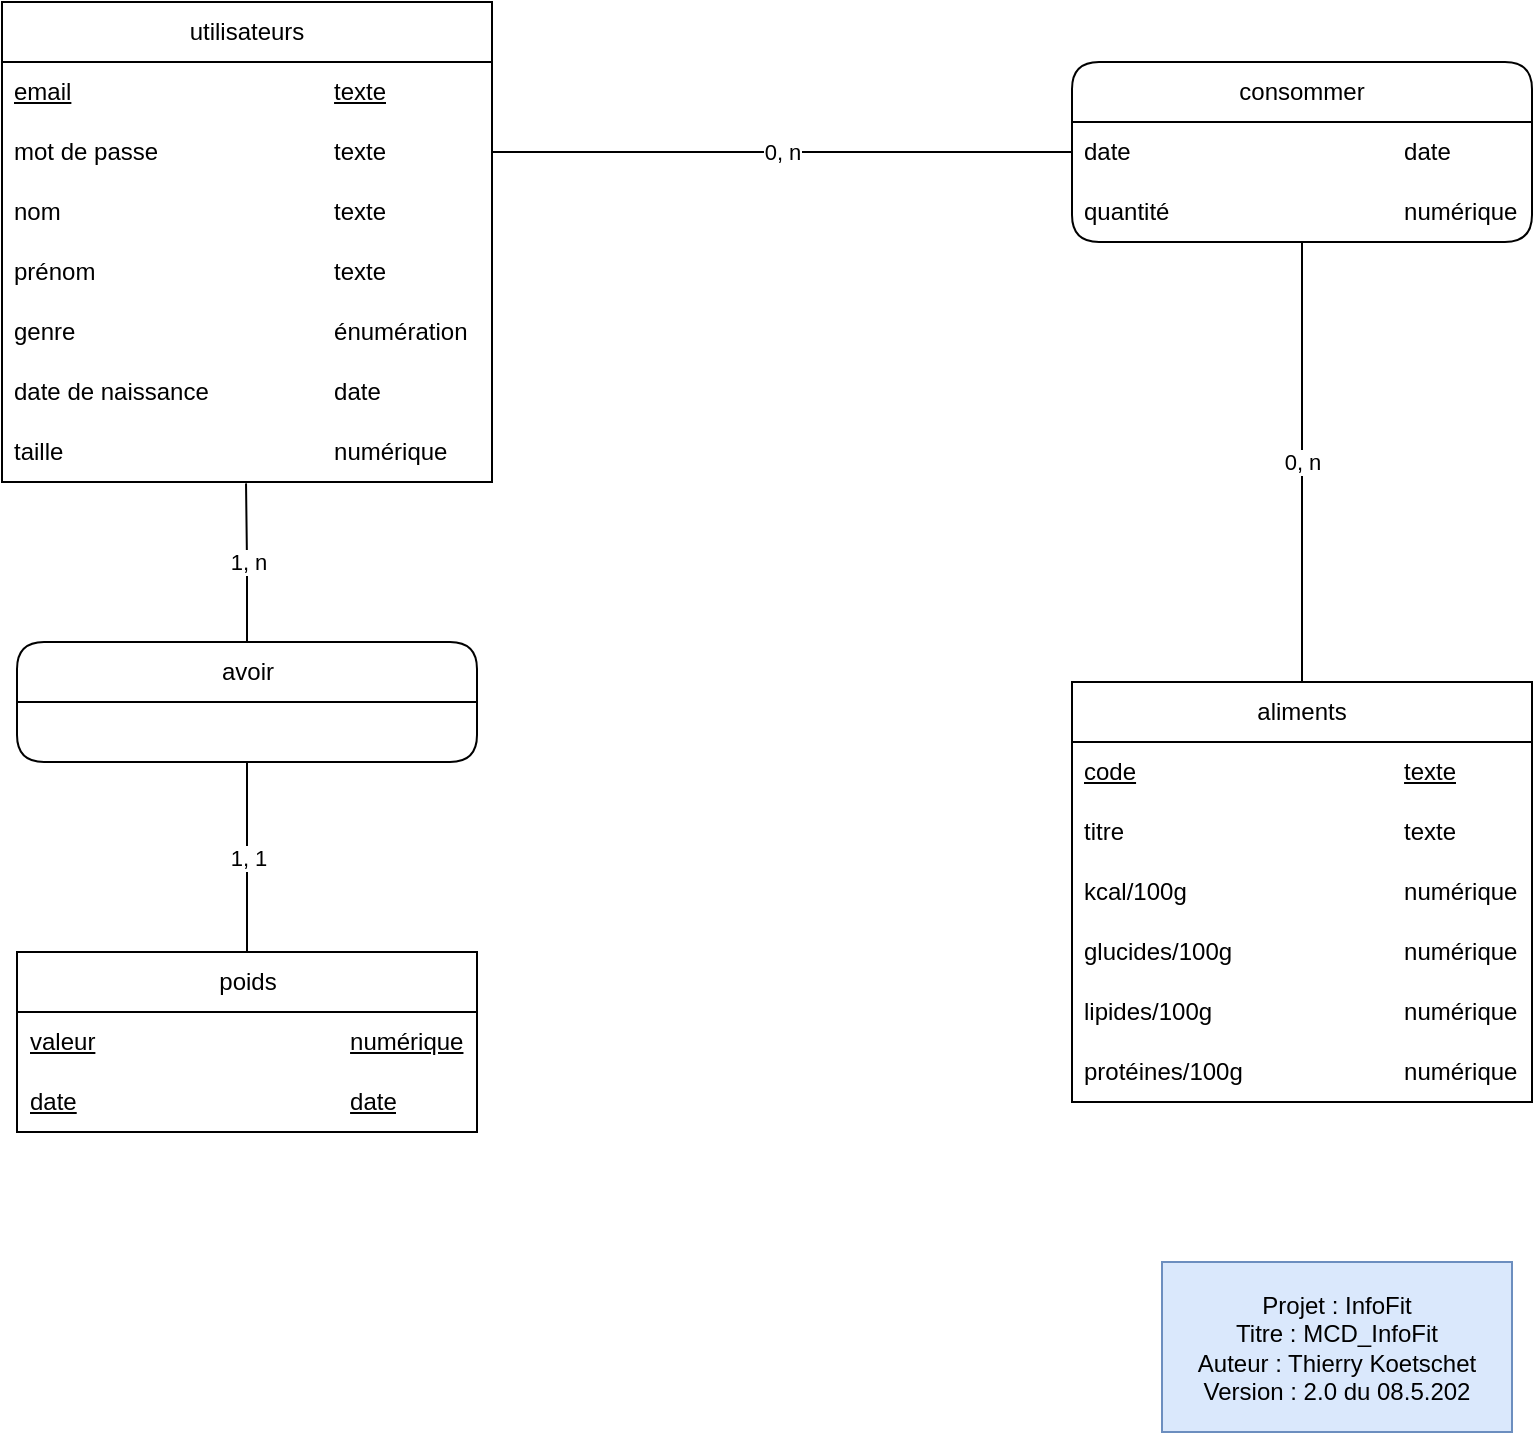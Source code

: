 <mxfile version="20.7.4" type="device"><diagram id="T7R_NI1Sjjo1fiQGlqZj" name="Page-1"><mxGraphModel dx="1195" dy="703" grid="1" gridSize="10" guides="1" tooltips="1" connect="1" arrows="1" fold="1" page="1" pageScale="1" pageWidth="827" pageHeight="1169" math="0" shadow="0"><root><mxCell id="0"/><mxCell id="1" parent="0"/><mxCell id="Z9Sm-kE2324cIT1AKY1O-6" value="aliments" style="swimlane;fontStyle=0;childLayout=stackLayout;horizontal=1;startSize=30;horizontalStack=0;resizeParent=1;resizeParentMax=0;resizeLast=0;collapsible=1;marginBottom=0;whiteSpace=wrap;html=1;" parent="1" vertex="1"><mxGeometry x="555" y="360" width="230" height="210" as="geometry"/></mxCell><mxCell id="Z9Sm-kE2324cIT1AKY1O-20" value="code&lt;span style=&quot;white-space: pre;&quot;&gt;&#9;&lt;/span&gt;&lt;span style=&quot;white-space: pre;&quot;&gt;&#9;&lt;/span&gt;&lt;span style=&quot;white-space: pre;&quot;&gt;&#9;&lt;/span&gt;&lt;span style=&quot;white-space: pre;&quot;&gt;&#9;&lt;/span&gt;&lt;span style=&quot;white-space: pre;&quot;&gt;&#9;&lt;/span&gt;texte" style="text;strokeColor=none;fillColor=none;align=left;verticalAlign=middle;spacingLeft=4;spacingRight=4;overflow=hidden;points=[[0,0.5],[1,0.5]];portConstraint=eastwest;rotatable=0;whiteSpace=wrap;html=1;fontStyle=4" parent="Z9Sm-kE2324cIT1AKY1O-6" vertex="1"><mxGeometry y="30" width="230" height="30" as="geometry"/></mxCell><mxCell id="Z9Sm-kE2324cIT1AKY1O-7" value="titre&lt;span style=&quot;white-space: pre;&quot;&gt;&#9;&lt;/span&gt;&lt;span style=&quot;white-space: pre;&quot;&gt;&#9;&lt;/span&gt;&lt;span style=&quot;white-space: pre;&quot;&gt;&#9;&lt;/span&gt;&lt;span style=&quot;white-space: pre;&quot;&gt;&#9;&lt;/span&gt;&lt;span style=&quot;white-space: pre;&quot;&gt;&#9;&lt;/span&gt;&lt;span style=&quot;white-space: pre;&quot;&gt;&#9;&lt;/span&gt;texte" style="text;strokeColor=none;fillColor=none;align=left;verticalAlign=middle;spacingLeft=4;spacingRight=4;overflow=hidden;points=[[0,0.5],[1,0.5]];portConstraint=eastwest;rotatable=0;whiteSpace=wrap;html=1;fontStyle=0" parent="Z9Sm-kE2324cIT1AKY1O-6" vertex="1"><mxGeometry y="60" width="230" height="30" as="geometry"/></mxCell><mxCell id="Z9Sm-kE2324cIT1AKY1O-9" value="kcal/100g&lt;span style=&quot;white-space: pre;&quot;&gt;&#9;&lt;/span&gt;&lt;span style=&quot;white-space: pre;&quot;&gt;&#9;&lt;/span&gt;&lt;span style=&quot;white-space: pre;&quot;&gt;&#9;&lt;/span&gt;&lt;span style=&quot;white-space: pre;&quot;&gt;&#9;&lt;/span&gt;&lt;span style=&quot;white-space: pre;&quot;&gt;&#9;&lt;/span&gt;numérique" style="text;strokeColor=none;fillColor=none;align=left;verticalAlign=middle;spacingLeft=4;spacingRight=4;overflow=hidden;points=[[0,0.5],[1,0.5]];portConstraint=eastwest;rotatable=0;whiteSpace=wrap;html=1;" parent="Z9Sm-kE2324cIT1AKY1O-6" vertex="1"><mxGeometry y="90" width="230" height="30" as="geometry"/></mxCell><mxCell id="Z9Sm-kE2324cIT1AKY1O-10" value="glucides/100g&lt;span style=&quot;white-space: pre;&quot;&gt;&#9;&lt;/span&gt;&lt;span style=&quot;white-space: pre;&quot;&gt;&#9;&lt;/span&gt;&lt;span style=&quot;white-space: pre;&quot;&gt;&#9;&lt;/span&gt;&lt;span style=&quot;white-space: pre;&quot;&gt;&#9;&lt;/span&gt;numérique" style="text;strokeColor=none;fillColor=none;align=left;verticalAlign=middle;spacingLeft=4;spacingRight=4;overflow=hidden;points=[[0,0.5],[1,0.5]];portConstraint=eastwest;rotatable=0;whiteSpace=wrap;html=1;" parent="Z9Sm-kE2324cIT1AKY1O-6" vertex="1"><mxGeometry y="120" width="230" height="30" as="geometry"/></mxCell><mxCell id="Z9Sm-kE2324cIT1AKY1O-11" value="lipides/100g&lt;span style=&quot;white-space: pre;&quot;&gt;&#9;&lt;/span&gt;&lt;span style=&quot;white-space: pre;&quot;&gt;&#9;&lt;/span&gt;&lt;span style=&quot;white-space: pre;&quot;&gt;&#9;&lt;/span&gt;&lt;span style=&quot;white-space: pre;&quot;&gt;&#9;&lt;/span&gt;numérique" style="text;strokeColor=none;fillColor=none;align=left;verticalAlign=middle;spacingLeft=4;spacingRight=4;overflow=hidden;points=[[0,0.5],[1,0.5]];portConstraint=eastwest;rotatable=0;whiteSpace=wrap;html=1;" parent="Z9Sm-kE2324cIT1AKY1O-6" vertex="1"><mxGeometry y="150" width="230" height="30" as="geometry"/></mxCell><mxCell id="Z9Sm-kE2324cIT1AKY1O-12" value="protéines/100g&lt;span style=&quot;white-space: pre;&quot;&gt;&#9;&lt;/span&gt;&lt;span style=&quot;white-space: pre;&quot;&gt;&#9;&lt;/span&gt;&lt;span style=&quot;white-space: pre;&quot;&gt;&#9;&lt;/span&gt;numérique" style="text;strokeColor=none;fillColor=none;align=left;verticalAlign=middle;spacingLeft=4;spacingRight=4;overflow=hidden;points=[[0,0.5],[1,0.5]];portConstraint=eastwest;rotatable=0;whiteSpace=wrap;html=1;" parent="Z9Sm-kE2324cIT1AKY1O-6" vertex="1"><mxGeometry y="180" width="230" height="30" as="geometry"/></mxCell><mxCell id="Z9Sm-kE2324cIT1AKY1O-15" value="utilisateurs" style="swimlane;fontStyle=0;childLayout=stackLayout;horizontal=1;startSize=30;horizontalStack=0;resizeParent=1;resizeParentMax=0;resizeLast=0;collapsible=1;marginBottom=0;whiteSpace=wrap;html=1;" parent="1" vertex="1"><mxGeometry x="20" y="20" width="245" height="240" as="geometry"/></mxCell><mxCell id="Z9Sm-kE2324cIT1AKY1O-16" value="email&lt;span style=&quot;white-space: pre;&quot;&gt;&#9;&lt;/span&gt;&lt;span style=&quot;white-space: pre;&quot;&gt;&#9;&lt;/span&gt;&lt;span style=&quot;white-space: pre;&quot;&gt;&#9;&lt;/span&gt;&lt;span style=&quot;white-space: pre;&quot;&gt;&#9;&lt;/span&gt;&lt;span style=&quot;white-space: pre;&quot;&gt;&#9;&lt;/span&gt;texte" style="text;strokeColor=none;fillColor=none;align=left;verticalAlign=middle;spacingLeft=4;spacingRight=4;overflow=hidden;points=[[0,0.5],[1,0.5]];portConstraint=eastwest;rotatable=0;whiteSpace=wrap;html=1;fontStyle=4" parent="Z9Sm-kE2324cIT1AKY1O-15" vertex="1"><mxGeometry y="30" width="245" height="30" as="geometry"/></mxCell><mxCell id="xj701F4pQu1K4-vxXX46-4" value="mot de passe&lt;span style=&quot;white-space: pre;&quot;&gt;&#9;&lt;span style=&quot;white-space: pre;&quot;&gt;&#9;&lt;/span&gt;&lt;/span&gt;&lt;span style=&quot;white-space: pre;&quot;&gt;&#9;&lt;/span&gt;&lt;span style=&quot;white-space: pre;&quot;&gt;&#9;&lt;/span&gt;texte" style="text;strokeColor=none;fillColor=none;align=left;verticalAlign=middle;spacingLeft=4;spacingRight=4;overflow=hidden;points=[[0,0.5],[1,0.5]];portConstraint=eastwest;rotatable=0;whiteSpace=wrap;html=1;fontStyle=0" parent="Z9Sm-kE2324cIT1AKY1O-15" vertex="1"><mxGeometry y="60" width="245" height="30" as="geometry"/></mxCell><mxCell id="xj701F4pQu1K4-vxXX46-1" value="nom&lt;span style=&quot;white-space: pre;&quot;&gt;&#9;&lt;/span&gt;&lt;span style=&quot;white-space: pre;&quot;&gt;&#9;&lt;/span&gt;&lt;span style=&quot;white-space: pre;&quot;&gt;&#9;&lt;/span&gt;&lt;span style=&quot;white-space: pre;&quot;&gt;&#9;&lt;/span&gt;&lt;span style=&quot;white-space: pre;&quot;&gt;&#9;&lt;/span&gt;&lt;span style=&quot;white-space: pre;&quot;&gt;&#9;&lt;/span&gt;texte" style="text;strokeColor=none;fillColor=none;align=left;verticalAlign=middle;spacingLeft=4;spacingRight=4;overflow=hidden;points=[[0,0.5],[1,0.5]];portConstraint=eastwest;rotatable=0;whiteSpace=wrap;html=1;fontStyle=0" parent="Z9Sm-kE2324cIT1AKY1O-15" vertex="1"><mxGeometry y="90" width="245" height="30" as="geometry"/></mxCell><mxCell id="xj701F4pQu1K4-vxXX46-2" value="prénom&lt;span style=&quot;white-space: pre;&quot;&gt;&#9;&lt;/span&gt;&lt;span style=&quot;white-space: pre;&quot;&gt;&#9;&lt;/span&gt;&lt;span style=&quot;white-space: pre;&quot;&gt;&#9;&lt;/span&gt;&lt;span style=&quot;white-space: pre;&quot;&gt;&#9;&lt;/span&gt;&lt;span style=&quot;white-space: pre;&quot;&gt;&#9;&lt;/span&gt;texte" style="text;strokeColor=none;fillColor=none;align=left;verticalAlign=middle;spacingLeft=4;spacingRight=4;overflow=hidden;points=[[0,0.5],[1,0.5]];portConstraint=eastwest;rotatable=0;whiteSpace=wrap;html=1;fontStyle=0" parent="Z9Sm-kE2324cIT1AKY1O-15" vertex="1"><mxGeometry y="120" width="245" height="30" as="geometry"/></mxCell><mxCell id="xj701F4pQu1K4-vxXX46-3" value="genre&lt;span style=&quot;white-space: pre;&quot;&gt;&#9;&lt;/span&gt;&lt;span style=&quot;white-space: pre;&quot;&gt;&#9;&lt;/span&gt;&lt;span style=&quot;white-space: pre;&quot;&gt;&#9;&lt;/span&gt;&lt;span style=&quot;white-space: pre;&quot;&gt;&#9;&lt;/span&gt;&lt;span style=&quot;white-space: pre;&quot;&gt;&#9;&lt;/span&gt;énumération" style="text;strokeColor=none;fillColor=none;align=left;verticalAlign=middle;spacingLeft=4;spacingRight=4;overflow=hidden;points=[[0,0.5],[1,0.5]];portConstraint=eastwest;rotatable=0;whiteSpace=wrap;html=1;fontStyle=0" parent="Z9Sm-kE2324cIT1AKY1O-15" vertex="1"><mxGeometry y="150" width="245" height="30" as="geometry"/></mxCell><mxCell id="xj701F4pQu1K4-vxXX46-5" value="date de naissance&lt;span style=&quot;white-space: pre;&quot;&gt;&lt;span style=&quot;white-space: pre;&quot;&gt;&#9;&lt;/span&gt;&lt;/span&gt;&lt;span style=&quot;white-space: pre;&quot;&gt;&#9;&lt;/span&gt;&lt;span style=&quot;white-space: pre;&quot;&gt;&#9;&lt;/span&gt;date" style="text;strokeColor=none;fillColor=none;align=left;verticalAlign=middle;spacingLeft=4;spacingRight=4;overflow=hidden;points=[[0,0.5],[1,0.5]];portConstraint=eastwest;rotatable=0;whiteSpace=wrap;html=1;fontStyle=0" parent="Z9Sm-kE2324cIT1AKY1O-15" vertex="1"><mxGeometry y="180" width="245" height="30" as="geometry"/></mxCell><mxCell id="xj701F4pQu1K4-vxXX46-6" value="taille&lt;span style=&quot;white-space: pre;&quot;&gt;&#9;&lt;/span&gt;&lt;span style=&quot;white-space: pre;&quot;&gt;&#9;&lt;/span&gt;&lt;span style=&quot;white-space: pre;&quot;&gt;&#9;&lt;/span&gt;&lt;span style=&quot;white-space: pre;&quot;&gt;&#9;&lt;/span&gt;&lt;span style=&quot;white-space: pre;&quot;&gt;&#9;&lt;/span&gt;&lt;span style=&quot;white-space: pre;&quot;&gt;&#9;&lt;/span&gt;numérique" style="text;strokeColor=none;fillColor=none;align=left;verticalAlign=middle;spacingLeft=4;spacingRight=4;overflow=hidden;points=[[0,0.5],[1,0.5]];portConstraint=eastwest;rotatable=0;whiteSpace=wrap;html=1;fontStyle=0" parent="Z9Sm-kE2324cIT1AKY1O-15" vertex="1"><mxGeometry y="210" width="245" height="30" as="geometry"/></mxCell><mxCell id="Z9Sm-kE2324cIT1AKY1O-28" value="Projet : InfoFit&lt;br&gt;Titre : MCD_InfoFit&lt;br&gt;Auteur : Thierry Koetschet&lt;br&gt;Version : 2.0 du 08.5.202" style="rounded=0;whiteSpace=wrap;html=1;fillColor=#dae8fc;strokeColor=#6c8ebf;" parent="1" vertex="1"><mxGeometry x="600" y="650" width="175" height="85" as="geometry"/></mxCell><mxCell id="Z9Sm-kE2324cIT1AKY1O-34" value="0, n" style="edgeStyle=orthogonalEdgeStyle;rounded=0;orthogonalLoop=1;jettySize=auto;html=1;exitX=0;exitY=0.5;exitDx=0;exitDy=0;entryX=1;entryY=0.5;entryDx=0;entryDy=0;endArrow=none;endFill=0;" parent="1" source="xj701F4pQu1K4-vxXX46-11" target="xj701F4pQu1K4-vxXX46-4" edge="1"><mxGeometry relative="1" as="geometry"><mxPoint x="555" y="95" as="sourcePoint"/><mxPoint x="245" y="95" as="targetPoint"/></mxGeometry></mxCell><mxCell id="Z9Sm-kE2324cIT1AKY1O-35" value="0, n" style="edgeStyle=orthogonalEdgeStyle;rounded=0;orthogonalLoop=1;jettySize=auto;html=1;exitX=0.5;exitY=1;exitDx=0;exitDy=0;entryX=0.5;entryY=0;entryDx=0;entryDy=0;endArrow=none;endFill=0;exitPerimeter=0;" parent="1" source="xj701F4pQu1K4-vxXX46-13" target="Z9Sm-kE2324cIT1AKY1O-6" edge="1"><mxGeometry relative="1" as="geometry"><mxPoint x="670" y="170.99" as="sourcePoint"/></mxGeometry></mxCell><mxCell id="xj701F4pQu1K4-vxXX46-10" value="consommer" style="swimlane;fontStyle=0;childLayout=stackLayout;horizontal=1;startSize=30;horizontalStack=0;resizeParent=1;resizeParentMax=0;resizeLast=0;collapsible=1;marginBottom=0;whiteSpace=wrap;html=1;rounded=1;" parent="1" vertex="1"><mxGeometry x="555" y="50" width="230" height="90" as="geometry"/></mxCell><mxCell id="xj701F4pQu1K4-vxXX46-11" value="date&lt;span style=&quot;white-space: pre;&quot;&gt;&#9;&lt;/span&gt;&lt;span style=&quot;white-space: pre;&quot;&gt;&#9;&lt;/span&gt;&lt;span style=&quot;white-space: pre;&quot;&gt;&#9;&lt;/span&gt;&lt;span style=&quot;white-space: pre;&quot;&gt;&#9;&lt;/span&gt;&lt;span style=&quot;white-space: pre;&quot;&gt;&#9;&lt;/span&gt;&lt;span style=&quot;white-space: pre;&quot;&gt;&#9;&lt;/span&gt;date" style="text;strokeColor=none;fillColor=none;align=left;verticalAlign=middle;spacingLeft=4;spacingRight=4;overflow=hidden;points=[[0,0.5],[1,0.5]];portConstraint=eastwest;rotatable=0;whiteSpace=wrap;html=1;fontStyle=0" parent="xj701F4pQu1K4-vxXX46-10" vertex="1"><mxGeometry y="30" width="230" height="30" as="geometry"/></mxCell><mxCell id="xj701F4pQu1K4-vxXX46-13" value="quantité&lt;span style=&quot;white-space: pre;&quot;&gt;&#9;&lt;/span&gt;&lt;span style=&quot;white-space: pre;&quot;&gt;&#9;&lt;/span&gt;&lt;span style=&quot;white-space: pre;&quot;&gt;&#9;&lt;/span&gt;&lt;span style=&quot;white-space: pre;&quot;&gt;&#9;&lt;/span&gt;&lt;span style=&quot;white-space: pre;&quot;&gt;&#9;&lt;/span&gt;numérique" style="text;strokeColor=none;fillColor=none;align=left;verticalAlign=middle;spacingLeft=4;spacingRight=4;overflow=hidden;points=[[0,0.5],[1,0.5]];portConstraint=eastwest;rotatable=0;whiteSpace=wrap;html=1;fontStyle=0" parent="xj701F4pQu1K4-vxXX46-10" vertex="1"><mxGeometry y="60" width="230" height="30" as="geometry"/></mxCell><mxCell id="ukkSqyfOmwkzRc2MeP_V-1" value="poids" style="swimlane;fontStyle=0;childLayout=stackLayout;horizontal=1;startSize=30;horizontalStack=0;resizeParent=1;resizeParentMax=0;resizeLast=0;collapsible=1;marginBottom=0;whiteSpace=wrap;html=1;" vertex="1" parent="1"><mxGeometry x="27.5" y="495" width="230" height="90" as="geometry"/></mxCell><mxCell id="ukkSqyfOmwkzRc2MeP_V-2" value="valeur&lt;span style=&quot;white-space: pre;&quot;&gt;&#9;&lt;/span&gt;&lt;span style=&quot;white-space: pre;&quot;&gt;&#9;&lt;/span&gt;&lt;span style=&quot;white-space: pre;&quot;&gt;&#9;&lt;/span&gt;&lt;span style=&quot;white-space: pre;&quot;&gt;&#9;&lt;/span&gt;&lt;span style=&quot;white-space: pre;&quot;&gt;&#9;&lt;/span&gt;numérique" style="text;strokeColor=none;fillColor=none;align=left;verticalAlign=middle;spacingLeft=4;spacingRight=4;overflow=hidden;points=[[0,0.5],[1,0.5]];portConstraint=eastwest;rotatable=0;whiteSpace=wrap;html=1;fontStyle=4" vertex="1" parent="ukkSqyfOmwkzRc2MeP_V-1"><mxGeometry y="30" width="230" height="30" as="geometry"/></mxCell><mxCell id="ukkSqyfOmwkzRc2MeP_V-3" value="date&lt;span style=&quot;white-space: pre;&quot;&gt;&#9;&lt;/span&gt;&lt;span style=&quot;white-space: pre;&quot;&gt;&#9;&lt;/span&gt;&lt;span style=&quot;white-space: pre;&quot;&gt;&#9;&lt;/span&gt;&lt;span style=&quot;white-space: pre;&quot;&gt;&#9;&lt;/span&gt;&lt;span style=&quot;white-space: pre;&quot;&gt;&#9;&lt;/span&gt;&lt;span style=&quot;white-space: pre;&quot;&gt;&#9;&lt;/span&gt;date" style="text;strokeColor=none;fillColor=none;align=left;verticalAlign=middle;spacingLeft=4;spacingRight=4;overflow=hidden;points=[[0,0.5],[1,0.5]];portConstraint=eastwest;rotatable=0;whiteSpace=wrap;html=1;fontStyle=4" vertex="1" parent="ukkSqyfOmwkzRc2MeP_V-1"><mxGeometry y="60" width="230" height="30" as="geometry"/></mxCell><mxCell id="ukkSqyfOmwkzRc2MeP_V-9" value="1, n" style="edgeStyle=orthogonalEdgeStyle;rounded=0;orthogonalLoop=1;jettySize=auto;html=1;exitX=0.5;exitY=0;exitDx=0;exitDy=0;entryX=0.498;entryY=1.023;entryDx=0;entryDy=0;endArrow=none;endFill=0;entryPerimeter=0;" edge="1" parent="1" source="ukkSqyfOmwkzRc2MeP_V-11" target="xj701F4pQu1K4-vxXX46-6"><mxGeometry relative="1" as="geometry"><mxPoint x="27.5" y="425" as="sourcePoint"/><mxPoint x="-262.5" y="425" as="targetPoint"/></mxGeometry></mxCell><mxCell id="ukkSqyfOmwkzRc2MeP_V-10" value="1, 1" style="edgeStyle=orthogonalEdgeStyle;rounded=0;orthogonalLoop=1;jettySize=auto;html=1;exitX=0.5;exitY=1;exitDx=0;exitDy=0;endArrow=none;endFill=0;entryX=0.5;entryY=0;entryDx=0;entryDy=0;" edge="1" parent="1" source="ukkSqyfOmwkzRc2MeP_V-11" target="ukkSqyfOmwkzRc2MeP_V-1"><mxGeometry relative="1" as="geometry"><mxPoint x="142.5" y="440" as="sourcePoint"/><mxPoint x="143" y="600" as="targetPoint"/></mxGeometry></mxCell><mxCell id="ukkSqyfOmwkzRc2MeP_V-11" value="avoir" style="swimlane;fontStyle=0;childLayout=stackLayout;horizontal=1;startSize=30;horizontalStack=0;resizeParent=1;resizeParentMax=0;resizeLast=0;collapsible=1;marginBottom=0;whiteSpace=wrap;html=1;rounded=1;" vertex="1" parent="1"><mxGeometry x="27.5" y="340" width="230" height="60" as="geometry"/></mxCell></root></mxGraphModel></diagram></mxfile>
